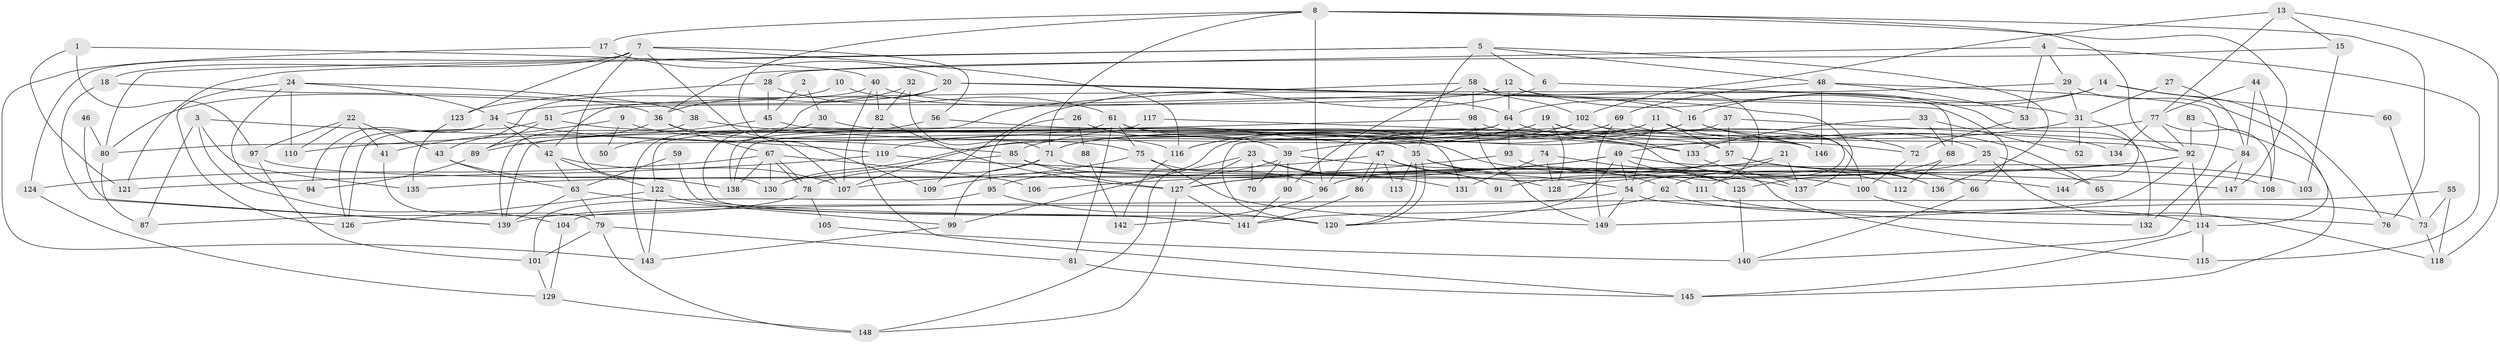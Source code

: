 // Generated by graph-tools (version 1.1) at 2025/11/02/27/25 16:11:18]
// undirected, 149 vertices, 298 edges
graph export_dot {
graph [start="1"]
  node [color=gray90,style=filled];
  1;
  2;
  3;
  4;
  5;
  6;
  7;
  8;
  9;
  10;
  11;
  12;
  13;
  14;
  15;
  16;
  17;
  18;
  19;
  20;
  21;
  22;
  23;
  24;
  25;
  26;
  27;
  28;
  29;
  30;
  31;
  32;
  33;
  34;
  35;
  36;
  37;
  38;
  39;
  40;
  41;
  42;
  43;
  44;
  45;
  46;
  47;
  48;
  49;
  50;
  51;
  52;
  53;
  54;
  55;
  56;
  57;
  58;
  59;
  60;
  61;
  62;
  63;
  64;
  65;
  66;
  67;
  68;
  69;
  70;
  71;
  72;
  73;
  74;
  75;
  76;
  77;
  78;
  79;
  80;
  81;
  82;
  83;
  84;
  85;
  86;
  87;
  88;
  89;
  90;
  91;
  92;
  93;
  94;
  95;
  96;
  97;
  98;
  99;
  100;
  101;
  102;
  103;
  104;
  105;
  106;
  107;
  108;
  109;
  110;
  111;
  112;
  113;
  114;
  115;
  116;
  117;
  118;
  119;
  120;
  121;
  122;
  123;
  124;
  125;
  126;
  127;
  128;
  129;
  130;
  131;
  132;
  133;
  134;
  135;
  136;
  137;
  138;
  139;
  140;
  141;
  142;
  143;
  144;
  145;
  146;
  147;
  148;
  149;
  1 -- 97;
  1 -- 40;
  1 -- 121;
  2 -- 30;
  2 -- 45;
  3 -- 135;
  3 -- 104;
  3 -- 87;
  3 -- 119;
  4 -- 115;
  4 -- 36;
  4 -- 29;
  4 -- 53;
  5 -- 35;
  5 -- 48;
  5 -- 6;
  5 -- 80;
  5 -- 121;
  5 -- 136;
  6 -- 109;
  6 -- 31;
  7 -- 130;
  7 -- 18;
  7 -- 56;
  7 -- 107;
  7 -- 116;
  7 -- 123;
  7 -- 124;
  8 -- 71;
  8 -- 92;
  8 -- 17;
  8 -- 76;
  8 -- 96;
  8 -- 109;
  8 -- 147;
  9 -- 116;
  9 -- 41;
  9 -- 50;
  10 -- 80;
  10 -- 16;
  11 -- 54;
  11 -- 148;
  11 -- 25;
  11 -- 57;
  11 -- 116;
  12 -- 54;
  12 -- 64;
  12 -- 51;
  12 -- 132;
  13 -- 102;
  13 -- 77;
  13 -- 15;
  13 -- 118;
  14 -- 16;
  14 -- 76;
  14 -- 60;
  14 -- 64;
  15 -- 28;
  15 -- 103;
  16 -- 92;
  16 -- 71;
  16 -- 39;
  16 -- 65;
  17 -- 20;
  17 -- 143;
  18 -- 36;
  18 -- 139;
  19 -- 85;
  19 -- 119;
  19 -- 100;
  19 -- 128;
  19 -- 133;
  20 -- 137;
  20 -- 34;
  20 -- 50;
  20 -- 66;
  21 -- 137;
  21 -- 96;
  21 -- 62;
  22 -- 97;
  22 -- 43;
  22 -- 41;
  22 -- 110;
  23 -- 127;
  23 -- 62;
  23 -- 70;
  23 -- 99;
  23 -- 131;
  24 -- 126;
  24 -- 94;
  24 -- 34;
  24 -- 38;
  24 -- 110;
  25 -- 96;
  25 -- 65;
  25 -- 118;
  26 -- 95;
  26 -- 39;
  26 -- 88;
  27 -- 84;
  27 -- 31;
  28 -- 61;
  28 -- 45;
  28 -- 123;
  29 -- 114;
  29 -- 31;
  29 -- 42;
  30 -- 35;
  30 -- 143;
  31 -- 49;
  31 -- 52;
  31 -- 144;
  32 -- 36;
  32 -- 71;
  32 -- 82;
  33 -- 68;
  33 -- 133;
  33 -- 52;
  34 -- 42;
  34 -- 85;
  34 -- 94;
  34 -- 126;
  35 -- 120;
  35 -- 120;
  35 -- 54;
  35 -- 113;
  35 -- 125;
  36 -- 67;
  36 -- 75;
  36 -- 89;
  37 -- 57;
  37 -- 96;
  37 -- 84;
  38 -- 139;
  38 -- 133;
  39 -- 90;
  39 -- 70;
  39 -- 95;
  39 -- 100;
  40 -- 43;
  40 -- 64;
  40 -- 82;
  40 -- 107;
  41 -- 79;
  42 -- 107;
  42 -- 63;
  42 -- 122;
  43 -- 63;
  43 -- 138;
  44 -- 84;
  44 -- 77;
  44 -- 108;
  45 -- 89;
  45 -- 136;
  46 -- 139;
  46 -- 80;
  47 -- 86;
  47 -- 86;
  47 -- 107;
  47 -- 91;
  47 -- 113;
  47 -- 137;
  48 -- 132;
  48 -- 53;
  48 -- 69;
  48 -- 146;
  49 -- 120;
  49 -- 54;
  49 -- 103;
  49 -- 106;
  49 -- 115;
  49 -- 127;
  51 -- 126;
  51 -- 89;
  51 -- 112;
  53 -- 72;
  54 -- 149;
  54 -- 76;
  54 -- 139;
  55 -- 118;
  55 -- 73;
  55 -- 104;
  56 -- 120;
  56 -- 57;
  57 -- 66;
  57 -- 91;
  57 -- 136;
  58 -- 102;
  58 -- 138;
  58 -- 68;
  58 -- 90;
  58 -- 98;
  59 -- 63;
  59 -- 141;
  60 -- 73;
  61 -- 80;
  61 -- 81;
  61 -- 75;
  61 -- 131;
  61 -- 146;
  62 -- 141;
  62 -- 73;
  63 -- 99;
  63 -- 79;
  63 -- 139;
  64 -- 107;
  64 -- 72;
  64 -- 93;
  64 -- 122;
  66 -- 140;
  67 -- 130;
  67 -- 78;
  67 -- 78;
  67 -- 106;
  67 -- 124;
  67 -- 138;
  68 -- 125;
  68 -- 112;
  69 -- 72;
  69 -- 71;
  69 -- 130;
  69 -- 149;
  71 -- 99;
  71 -- 78;
  71 -- 108;
  72 -- 100;
  73 -- 118;
  74 -- 125;
  74 -- 131;
  74 -- 128;
  75 -- 149;
  75 -- 96;
  75 -- 109;
  77 -- 92;
  77 -- 108;
  77 -- 120;
  77 -- 134;
  78 -- 87;
  78 -- 105;
  79 -- 148;
  79 -- 81;
  79 -- 101;
  80 -- 87;
  81 -- 145;
  82 -- 127;
  82 -- 145;
  83 -- 92;
  83 -- 145;
  84 -- 147;
  84 -- 140;
  85 -- 127;
  85 -- 111;
  85 -- 130;
  86 -- 141;
  88 -- 142;
  89 -- 94;
  90 -- 141;
  92 -- 149;
  92 -- 128;
  92 -- 114;
  92 -- 135;
  93 -- 127;
  93 -- 144;
  95 -- 120;
  95 -- 101;
  96 -- 142;
  97 -- 128;
  97 -- 101;
  98 -- 110;
  98 -- 134;
  98 -- 149;
  99 -- 143;
  100 -- 114;
  101 -- 129;
  102 -- 146;
  102 -- 116;
  102 -- 111;
  102 -- 138;
  104 -- 129;
  105 -- 140;
  111 -- 132;
  114 -- 115;
  114 -- 145;
  116 -- 142;
  117 -- 139;
  117 -- 146;
  119 -- 121;
  119 -- 147;
  122 -- 126;
  122 -- 141;
  122 -- 143;
  123 -- 135;
  124 -- 129;
  125 -- 140;
  127 -- 141;
  127 -- 148;
  129 -- 148;
  133 -- 137;
}

